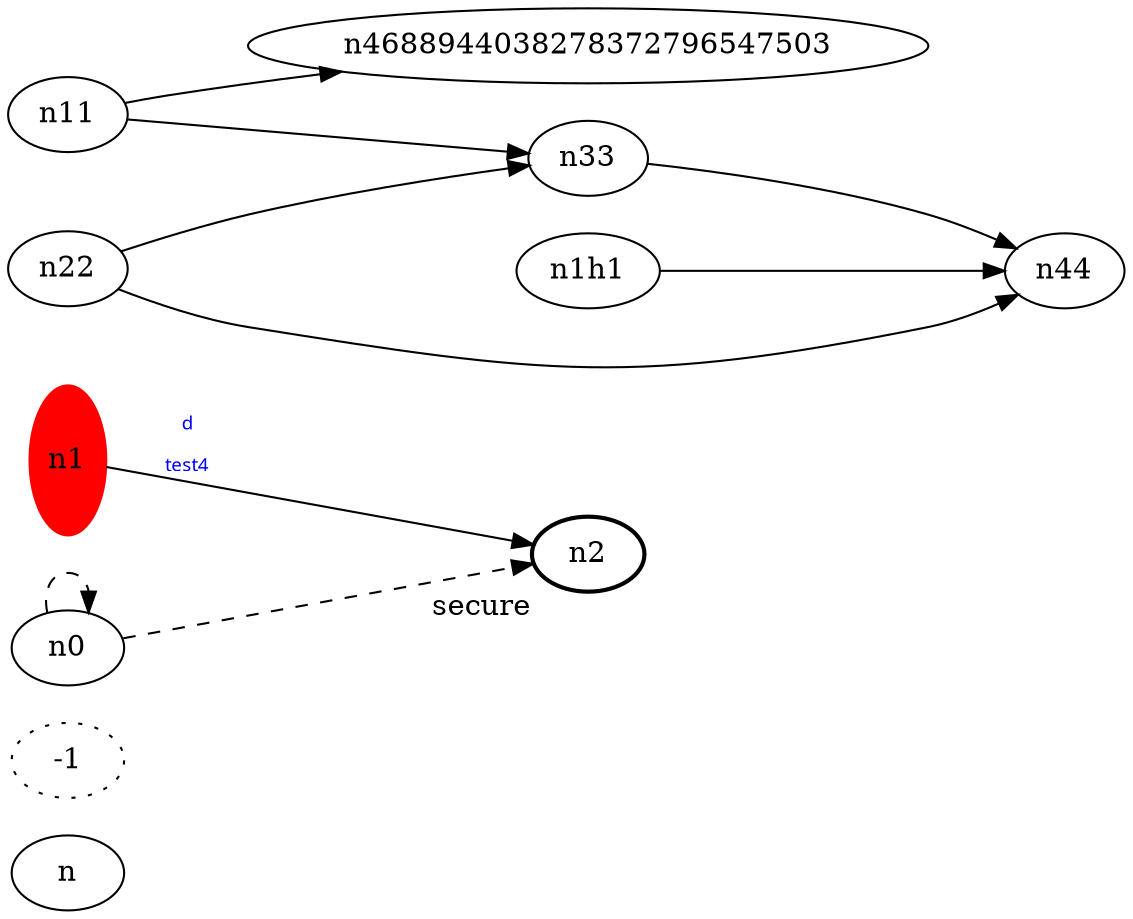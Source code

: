 digraph test4 {
	rankdir=LR;
	fontcolor=blue; /* c0; c1; c0 -- c1 */
	n-1 [style=dotted, fillcolor="#123455"]; // c2; c3; c2 -- c3
	n1 [height=1, width=9223372036854775807, color=red, style=filled];
	n2 [style=bold, xlabel="secure"];
	n0 -> n0 -> n2[style=dashed];
	n1 -> n2 [fontname="comic sans", label="d\n\l\G", fontcolor=blue, fontsize=9];
	n11 -> n4688944038278372796547503;
	n11 -> n33;
	n1h1 -> n44;
	n22 -> n33;
	n22 -> n44;
	n33 -> n44;
}
